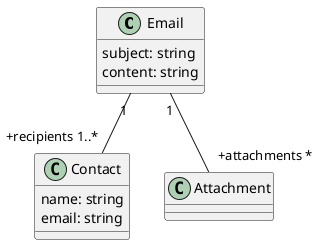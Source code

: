 2. Un e-mail est composé d'un objet et d'un contenu,
est adressé à des destinataires et peut contenir des pièces jointes.

@startuml
class Email {
    subject: string
    content: string
}

class Contact {
    name: string
    email: string
}

class Attachment

Email "1" -- "+recipients 1..*" Contact
Email "1" -- "+attachments *" Attachment
@enduml